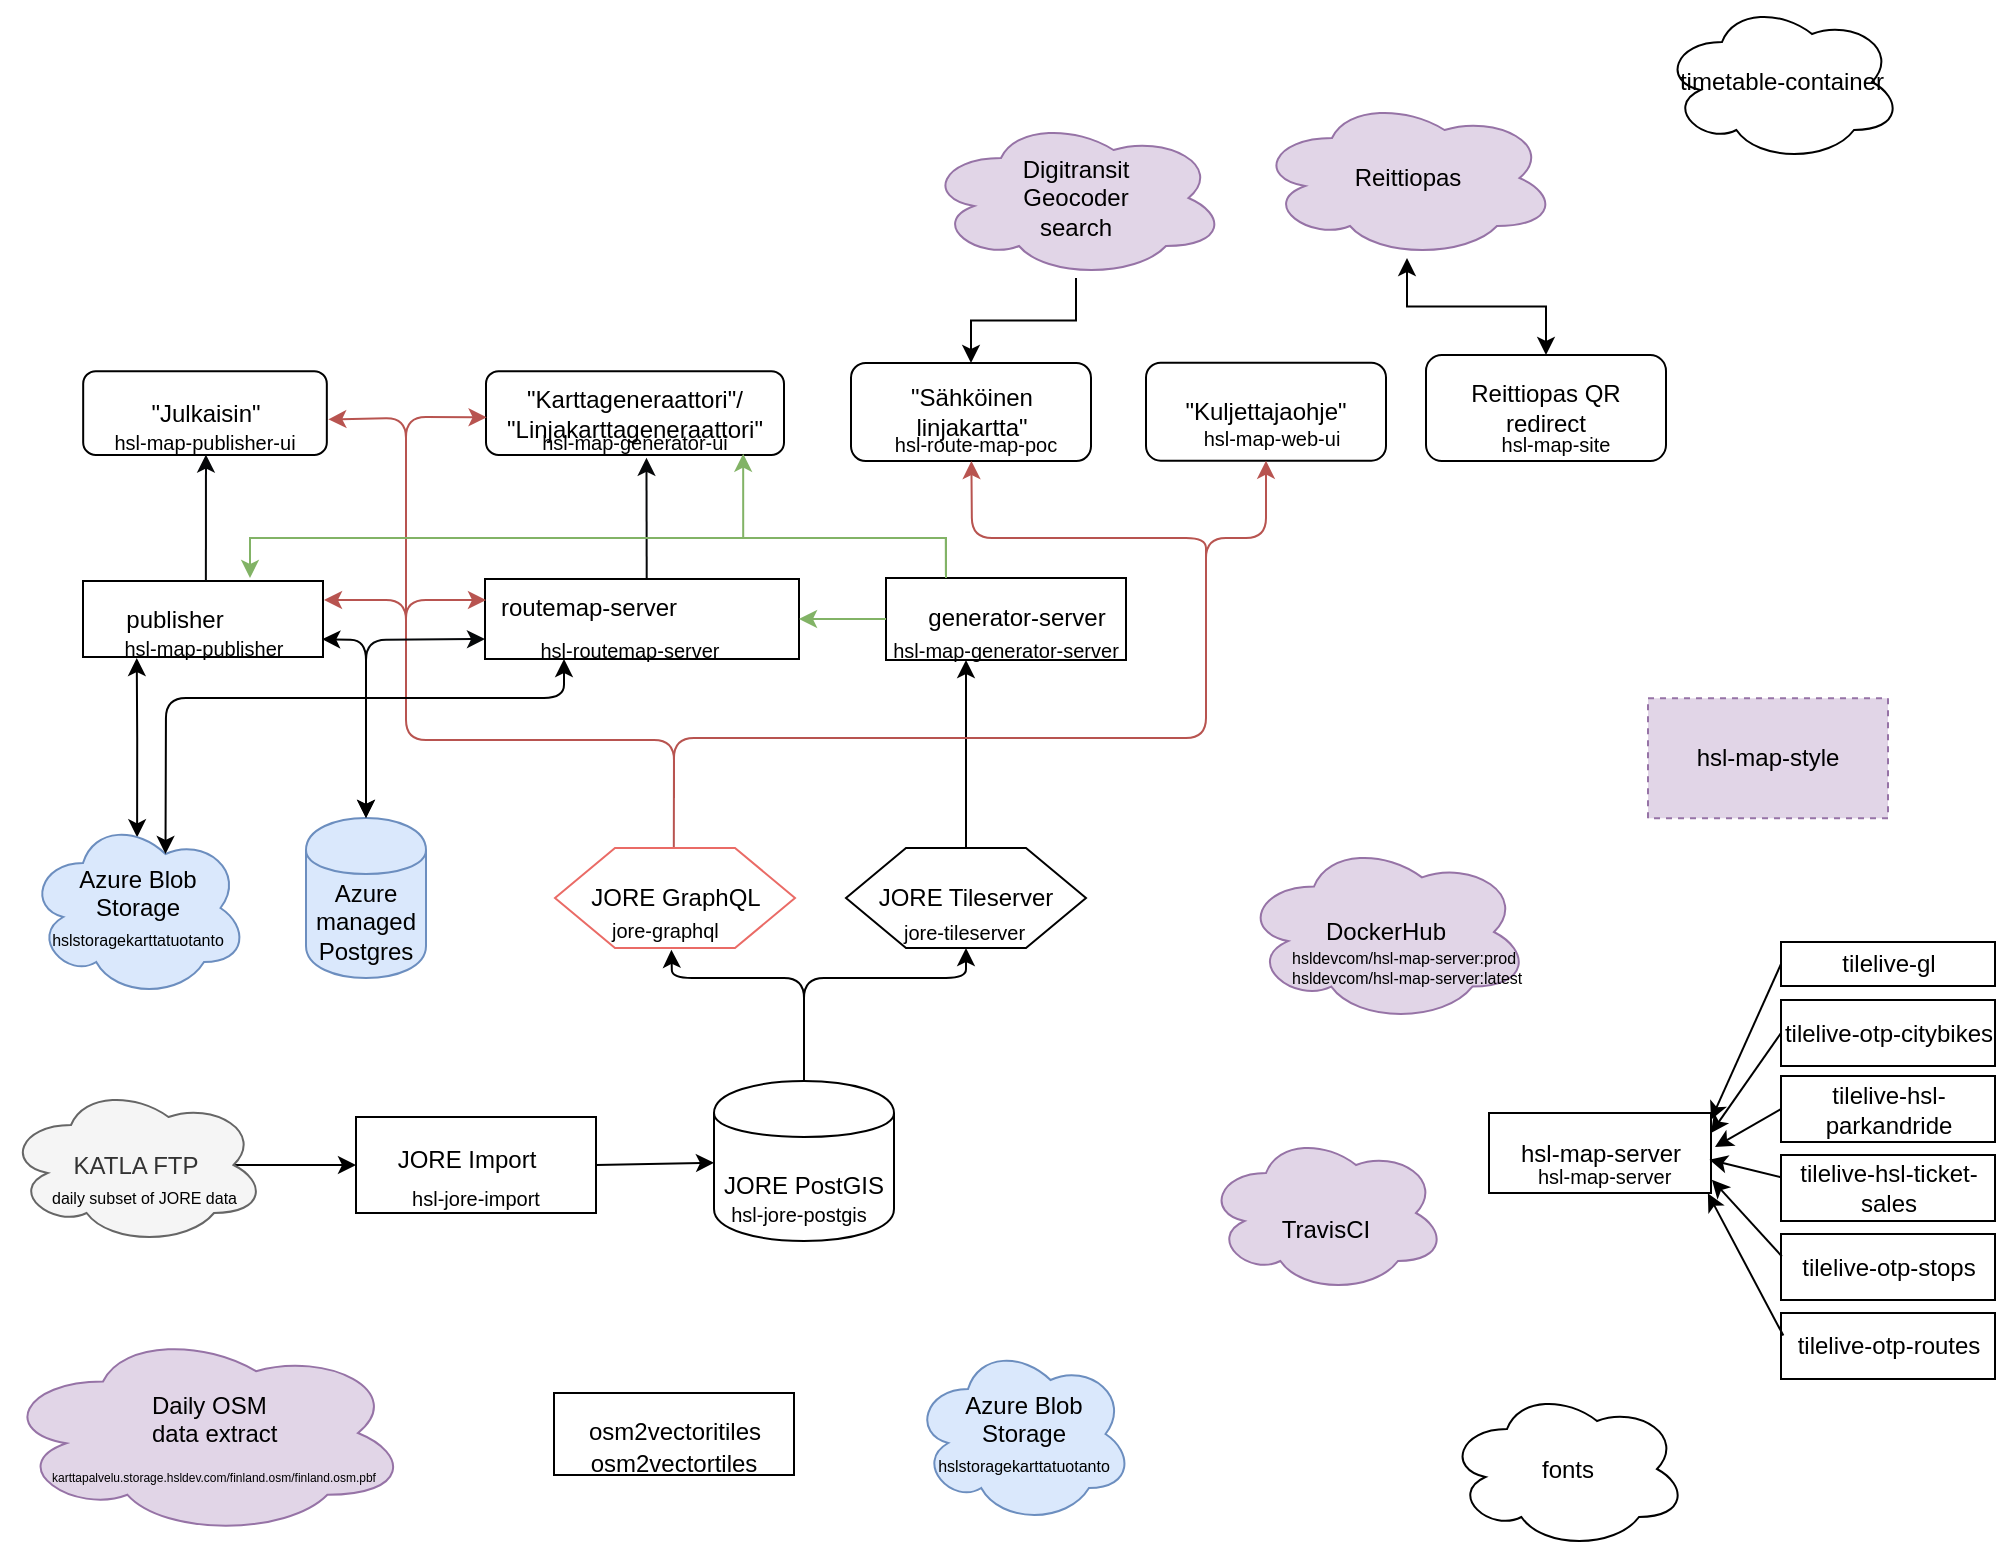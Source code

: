 <mxfile pages="1" version="11.2.1" type="device"><diagram id="P93E9oUenla0xf5M3Sgf" name="Page-1"><mxGraphModel dx="3031" dy="1101" grid="0" gridSize="10" guides="1" tooltips="1" connect="1" arrows="1" fold="1" page="1" pageScale="1" pageWidth="1000" pageHeight="1700" math="0" shadow="0"><root><mxCell id="0"/><mxCell id="1" parent="0"/><mxCell id="HTuNDnRu_J749h2AMY8A-9" value="" style="group" parent="1" vertex="1" connectable="0"><mxGeometry x="354" y="851.5" width="90" height="80" as="geometry"/></mxCell><mxCell id="HTuNDnRu_J749h2AMY8A-7" value="" style="group" parent="HTuNDnRu_J749h2AMY8A-9" vertex="1" connectable="0"><mxGeometry width="90" height="80" as="geometry"/></mxCell><mxCell id="HTuNDnRu_J749h2AMY8A-2" value="JORE PostGIS" style="shape=cylinder;whiteSpace=wrap;html=1;boundedLbl=1;backgroundOutline=1;" parent="HTuNDnRu_J749h2AMY8A-7" vertex="1"><mxGeometry width="90" height="80" as="geometry"/></mxCell><mxCell id="HTuNDnRu_J749h2AMY8A-64" value="&lt;font style=&quot;font-size: 10px&quot;&gt;hsl-jore-postgis&lt;/font&gt;" style="text;html=1;strokeColor=none;fillColor=none;align=center;verticalAlign=middle;whiteSpace=wrap;rounded=0;shadow=0;glass=0;comic=0;" parent="HTuNDnRu_J749h2AMY8A-7" vertex="1"><mxGeometry x="5" y="56" width="75" height="20" as="geometry"/></mxCell><mxCell id="HTuNDnRu_J749h2AMY8A-14" value="&lt;div&gt;Azure&lt;/div&gt;&lt;div&gt;managed&lt;/div&gt;&lt;div&gt;Postgres&lt;br&gt;&lt;/div&gt;" style="shape=cylinder;whiteSpace=wrap;html=1;boundedLbl=1;backgroundOutline=1;rounded=0;shadow=0;glass=0;comic=0;fillColor=#dae8fc;strokeColor=#6c8ebf;" parent="1" vertex="1"><mxGeometry x="150" y="720" width="60" height="80" as="geometry"/></mxCell><mxCell id="HTuNDnRu_J749h2AMY8A-21" value="" style="group" parent="1" vertex="1" connectable="0"><mxGeometry x="175" y="869.5" width="120" height="48" as="geometry"/></mxCell><mxCell id="HTuNDnRu_J749h2AMY8A-22" value="" style="group" parent="HTuNDnRu_J749h2AMY8A-21" vertex="1" connectable="0"><mxGeometry width="120" height="48" as="geometry"/></mxCell><mxCell id="HTuNDnRu_J749h2AMY8A-23" value="" style="rounded=0;whiteSpace=wrap;html=1;glass=0;comic=0;shadow=0;" parent="HTuNDnRu_J749h2AMY8A-22" vertex="1"><mxGeometry width="120" height="48" as="geometry"/></mxCell><mxCell id="HTuNDnRu_J749h2AMY8A-24" value="JORE Import" style="text;html=1;resizable=0;autosize=1;align=center;verticalAlign=middle;points=[];fillColor=none;strokeColor=none;rounded=0;" parent="HTuNDnRu_J749h2AMY8A-22" vertex="1"><mxGeometry x="10" y="11.8" width="90" height="20" as="geometry"/></mxCell><mxCell id="HTuNDnRu_J749h2AMY8A-58" value="&lt;font style=&quot;font-size: 10px&quot;&gt;hsl-jore-import&lt;/font&gt;" style="text;html=1;strokeColor=none;fillColor=none;align=center;verticalAlign=middle;whiteSpace=wrap;rounded=0;shadow=0;glass=0;comic=0;" parent="HTuNDnRu_J749h2AMY8A-22" vertex="1"><mxGeometry y="33.231" width="120" height="14.769" as="geometry"/></mxCell><mxCell id="uFiK4lsDNvGqGAxao7CR-3" value="" style="edgeStyle=orthogonalEdgeStyle;rounded=0;orthogonalLoop=1;jettySize=auto;html=1;exitX=0.496;exitY=0.107;exitDx=0;exitDy=0;exitPerimeter=0;entryX=0.224;entryY=1.053;entryDx=0;entryDy=0;entryPerimeter=0;startArrow=classic;startFill=1;" edge="1" parent="1" source="HTuNDnRu_J749h2AMY8A-28" target="HTuNDnRu_J749h2AMY8A-61"><mxGeometry relative="1" as="geometry"><mxPoint x="65" y="640" as="targetPoint"/></mxGeometry></mxCell><mxCell id="HTuNDnRu_J749h2AMY8A-28" value="&lt;div&gt;Azure Blob&lt;/div&gt;&lt;div&gt; Storage&lt;/div&gt;&lt;div&gt;&lt;font style=&quot;font-size: 8px&quot;&gt;hslstoragekarttatuotanto&lt;/font&gt;&lt;br&gt;&lt;/div&gt;" style="ellipse;shape=cloud;whiteSpace=wrap;html=1;rounded=0;shadow=0;glass=0;comic=0;fillColor=#dae8fc;strokeColor=#6c8ebf;" parent="1" vertex="1"><mxGeometry x="11" y="720" width="110" height="90" as="geometry"/></mxCell><mxCell id="HTuNDnRu_J749h2AMY8A-34" value="" style="endArrow=classic;html=1;exitX=1;exitY=0.5;exitDx=0;exitDy=0;" parent="1" source="HTuNDnRu_J749h2AMY8A-23" target="HTuNDnRu_J749h2AMY8A-2" edge="1"><mxGeometry width="50" height="50" relative="1" as="geometry"><mxPoint x="77" y="902" as="sourcePoint"/><mxPoint x="169.5" y="899" as="targetPoint"/></mxGeometry></mxCell><mxCell id="HTuNDnRu_J749h2AMY8A-35" value="" style="endArrow=none;html=1;exitX=0.5;exitY=1;exitDx=0;exitDy=0;entryX=0.5;entryY=0;entryDx=0;entryDy=0;startArrow=classic;startFill=1;endFill=0;" parent="1" source="HTuNDnRu_J749h2AMY8A-37" target="HTuNDnRu_J749h2AMY8A-2" edge="1"><mxGeometry width="50" height="50" relative="1" as="geometry"><mxPoint x="493" y="790" as="sourcePoint"/><mxPoint x="-107" y="930" as="targetPoint"/><Array as="points"><mxPoint x="480" y="800"/><mxPoint x="399" y="800"/></Array></mxGeometry></mxCell><mxCell id="HTuNDnRu_J749h2AMY8A-37" value="&lt;div&gt;JORE Tileserver&lt;/div&gt;" style="shape=hexagon;perimeter=hexagonPerimeter2;whiteSpace=wrap;html=1;rounded=0;shadow=0;glass=0;comic=0;" parent="1" vertex="1"><mxGeometry x="420" y="735" width="120" height="50" as="geometry"/></mxCell><mxCell id="HTuNDnRu_J749h2AMY8A-65" value="" style="group" parent="1" vertex="1" connectable="0"><mxGeometry x="38.5" y="601.5" width="120" height="38" as="geometry"/></mxCell><mxCell id="HTuNDnRu_J749h2AMY8A-52" value="" style="group" parent="HTuNDnRu_J749h2AMY8A-65" vertex="1" connectable="0"><mxGeometry width="120" height="38" as="geometry"/></mxCell><mxCell id="HTuNDnRu_J749h2AMY8A-53" value="" style="group" parent="HTuNDnRu_J749h2AMY8A-52" vertex="1" connectable="0"><mxGeometry width="120" height="38" as="geometry"/></mxCell><mxCell id="HTuNDnRu_J749h2AMY8A-54" value="" style="rounded=0;whiteSpace=wrap;html=1;glass=0;comic=0;shadow=0;" parent="HTuNDnRu_J749h2AMY8A-53" vertex="1"><mxGeometry width="120" height="38" as="geometry"/></mxCell><mxCell id="HTuNDnRu_J749h2AMY8A-55" value="&lt;div&gt;publisher&lt;/div&gt;" style="text;html=1;resizable=0;autosize=1;align=center;verticalAlign=middle;points=[];fillColor=none;strokeColor=none;rounded=0;" parent="HTuNDnRu_J749h2AMY8A-53" vertex="1"><mxGeometry x="10" y="9.342" width="70" height="20" as="geometry"/></mxCell><mxCell id="HTuNDnRu_J749h2AMY8A-61" value="&lt;font style=&quot;font-size: 10px&quot;&gt;hsl-map-publisher&lt;/font&gt;" style="text;html=1;strokeColor=none;fillColor=none;align=center;verticalAlign=middle;whiteSpace=wrap;rounded=0;shadow=0;glass=0;comic=0;" parent="HTuNDnRu_J749h2AMY8A-53" vertex="1"><mxGeometry y="28.5" width="120" height="9.5" as="geometry"/></mxCell><mxCell id="HTuNDnRu_J749h2AMY8A-115" value="" style="group" parent="1" vertex="1" connectable="0"><mxGeometry x="580.5" y="489.5" width="120" height="49" as="geometry"/></mxCell><mxCell id="HTuNDnRu_J749h2AMY8A-111" value="" style="group" parent="HTuNDnRu_J749h2AMY8A-115" vertex="1" connectable="0"><mxGeometry width="120" height="49" as="geometry"/></mxCell><mxCell id="HTuNDnRu_J749h2AMY8A-112" value="" style="group" parent="HTuNDnRu_J749h2AMY8A-111" vertex="1" connectable="0"><mxGeometry x="2.5" width="120" height="49" as="geometry"/></mxCell><mxCell id="HTuNDnRu_J749h2AMY8A-113" value="&quot;Kuljettajaohje&quot;" style="rounded=1;whiteSpace=wrap;html=1;shadow=0;glass=0;comic=0;fillColor=#ffffff;" parent="HTuNDnRu_J749h2AMY8A-112" vertex="1"><mxGeometry x="-13" y="2.858" width="120" height="49" as="geometry"/></mxCell><mxCell id="HTuNDnRu_J749h2AMY8A-114" value="&lt;font style=&quot;font-size: 10px&quot;&gt;hsl-map-web-ui&lt;/font&gt;" style="text;html=1;strokeColor=none;fillColor=none;align=center;verticalAlign=middle;whiteSpace=wrap;rounded=0;shadow=0;glass=0;dashed=1;comic=0;" parent="HTuNDnRu_J749h2AMY8A-112" vertex="1"><mxGeometry x="-5.5" y="32.667" width="110" height="16.333" as="geometry"/></mxCell><mxCell id="HTuNDnRu_J749h2AMY8A-122" value="" style="group" parent="1" vertex="1" connectable="0"><mxGeometry x="246.5" y="600.5" width="160" height="41" as="geometry"/></mxCell><mxCell id="HTuNDnRu_J749h2AMY8A-123" value="" style="group" parent="HTuNDnRu_J749h2AMY8A-122" vertex="1" connectable="0"><mxGeometry width="160" height="41" as="geometry"/></mxCell><mxCell id="HTuNDnRu_J749h2AMY8A-124" value="" style="group" parent="HTuNDnRu_J749h2AMY8A-123" vertex="1" connectable="0"><mxGeometry width="160" height="41" as="geometry"/></mxCell><mxCell id="HTuNDnRu_J749h2AMY8A-125" value="" style="rounded=0;whiteSpace=wrap;html=1;glass=0;comic=0;shadow=0;" parent="HTuNDnRu_J749h2AMY8A-124" vertex="1"><mxGeometry x="-7" width="157" height="40" as="geometry"/></mxCell><mxCell id="HTuNDnRu_J749h2AMY8A-126" value="&lt;div&gt;routemap-server&lt;/div&gt;" style="text;html=1;resizable=0;autosize=1;align=center;verticalAlign=middle;points=[];fillColor=none;strokeColor=none;rounded=0;" parent="HTuNDnRu_J749h2AMY8A-124" vertex="1"><mxGeometry x="-11" y="4.21" width="110" height="20" as="geometry"/></mxCell><mxCell id="HTuNDnRu_J749h2AMY8A-127" value="&lt;font style=&quot;font-size: 10px&quot;&gt;hsl-routemap-server&lt;/font&gt;" style="text;html=1;strokeColor=none;fillColor=none;align=center;verticalAlign=middle;whiteSpace=wrap;rounded=0;shadow=0;glass=0;comic=0;" parent="HTuNDnRu_J749h2AMY8A-124" vertex="1"><mxGeometry y="30" width="130" height="10" as="geometry"/></mxCell><mxCell id="HTuNDnRu_J749h2AMY8A-132" value="" style="group;fontStyle=0" parent="1" vertex="1" connectable="0"><mxGeometry x="440" y="600" width="120" height="41" as="geometry"/></mxCell><mxCell id="HTuNDnRu_J749h2AMY8A-99" value="" style="group;strokeColor=#33FF33;" parent="HTuNDnRu_J749h2AMY8A-132" vertex="1" connectable="0"><mxGeometry width="120" height="41" as="geometry"/></mxCell><mxCell id="HTuNDnRu_J749h2AMY8A-100" value="" style="group" parent="HTuNDnRu_J749h2AMY8A-99" vertex="1" connectable="0"><mxGeometry width="120" height="41" as="geometry"/></mxCell><mxCell id="HTuNDnRu_J749h2AMY8A-101" value="" style="group" parent="HTuNDnRu_J749h2AMY8A-100" vertex="1" connectable="0"><mxGeometry width="120" height="41" as="geometry"/></mxCell><mxCell id="HTuNDnRu_J749h2AMY8A-102" value="" style="rounded=0;whiteSpace=wrap;html=1;glass=0;comic=0;shadow=0;" parent="HTuNDnRu_J749h2AMY8A-101" vertex="1"><mxGeometry width="120" height="41" as="geometry"/></mxCell><mxCell id="HTuNDnRu_J749h2AMY8A-103" value="generator-server" style="text;html=1;resizable=0;autosize=1;align=center;verticalAlign=middle;points=[];fillColor=none;strokeColor=none;rounded=0;" parent="HTuNDnRu_J749h2AMY8A-101" vertex="1"><mxGeometry x="10" y="10.079" width="110" height="20" as="geometry"/></mxCell><mxCell id="HTuNDnRu_J749h2AMY8A-104" value="&lt;font style=&quot;font-size: 10px&quot;&gt;hsl-map-generator-server&lt;/font&gt;" style="text;html=1;strokeColor=none;fillColor=none;align=center;verticalAlign=middle;whiteSpace=wrap;rounded=0;shadow=0;glass=0;comic=0;" parent="HTuNDnRu_J749h2AMY8A-101" vertex="1"><mxGeometry y="30.75" width="120" height="10.25" as="geometry"/></mxCell><mxCell id="HTuNDnRu_J749h2AMY8A-154" value="" style="endArrow=classic;html=1;strokeColor=#000000;fillColor=#fff2cc;exitX=0.5;exitY=0;exitDx=0;exitDy=0;" parent="1" source="HTuNDnRu_J749h2AMY8A-37" edge="1"><mxGeometry width="50" height="50" relative="1" as="geometry"><mxPoint x="675" y="840" as="sourcePoint"/><mxPoint x="480" y="641" as="targetPoint"/></mxGeometry></mxCell><mxCell id="HTuNDnRu_J749h2AMY8A-167" value="" style="group;fontStyle=4" parent="1" vertex="1" connectable="0"><mxGeometry x="35" y="400" width="129" height="177" as="geometry"/></mxCell><mxCell id="HTuNDnRu_J749h2AMY8A-174" value="" style="group" parent="1" vertex="1" connectable="0"><mxGeometry x="235" y="488.5" width="159" height="50" as="geometry"/></mxCell><mxCell id="HTuNDnRu_J749h2AMY8A-106" value="&lt;div&gt;&quot;Karttageneraattori&quot;/&lt;/div&gt;&lt;div&gt;&quot;Linjakarttageneraattori&quot;&lt;/div&gt;" style="rounded=1;whiteSpace=wrap;html=1;shadow=0;glass=0;comic=0;fillColor=#ffffff;" parent="HTuNDnRu_J749h2AMY8A-174" vertex="1"><mxGeometry x="5" y="8.065" width="149" height="41.935" as="geometry"/></mxCell><mxCell id="HTuNDnRu_J749h2AMY8A-107" value="&lt;font style=&quot;font-size: 10px&quot;&gt;hsl-map-generator-ui&lt;/font&gt;" style="text;html=1;strokeColor=none;fillColor=none;align=center;verticalAlign=middle;whiteSpace=wrap;rounded=0;shadow=0;glass=0;dashed=1;comic=0;" parent="HTuNDnRu_J749h2AMY8A-174" vertex="1"><mxGeometry x="4" y="35.081" width="151" height="17.742" as="geometry"/></mxCell><mxCell id="HTuNDnRu_J749h2AMY8A-187" value="" style="group" parent="1" vertex="1" connectable="0"><mxGeometry x="420" y="492.5" width="120" height="49" as="geometry"/></mxCell><mxCell id="HTuNDnRu_J749h2AMY8A-116" value="" style="group" parent="HTuNDnRu_J749h2AMY8A-187" vertex="1" connectable="0"><mxGeometry width="120" height="49" as="geometry"/></mxCell><mxCell id="HTuNDnRu_J749h2AMY8A-117" value="" style="group" parent="HTuNDnRu_J749h2AMY8A-116" vertex="1" connectable="0"><mxGeometry width="120" height="49" as="geometry"/></mxCell><mxCell id="HTuNDnRu_J749h2AMY8A-118" value="" style="group" parent="HTuNDnRu_J749h2AMY8A-117" vertex="1" connectable="0"><mxGeometry x="2.5" width="120" height="49" as="geometry"/></mxCell><mxCell id="HTuNDnRu_J749h2AMY8A-119" value="&quot;Sähköinen linjakartta&quot;" style="rounded=1;whiteSpace=wrap;html=1;shadow=0;glass=0;comic=0;fillColor=#ffffff;" parent="HTuNDnRu_J749h2AMY8A-118" vertex="1"><mxGeometry width="120" height="49" as="geometry"/></mxCell><mxCell id="HTuNDnRu_J749h2AMY8A-120" value="&lt;font style=&quot;font-size: 10px&quot;&gt;hsl-route-map-poc&lt;/font&gt;" style="text;html=1;strokeColor=none;fillColor=none;align=center;verticalAlign=middle;whiteSpace=wrap;rounded=0;shadow=0;glass=0;dashed=1;comic=0;" parent="HTuNDnRu_J749h2AMY8A-118" vertex="1"><mxGeometry x="7.5" y="32.667" width="110" height="16.333" as="geometry"/></mxCell><mxCell id="HTuNDnRu_J749h2AMY8A-198" value="&lt;div&gt;hsl-map-style&lt;/div&gt;" style="rounded=0;whiteSpace=wrap;html=1;shadow=0;glass=0;dashed=1;comic=0;fillColor=#e1d5e7;strokeColor=#9673a6;" parent="1" vertex="1"><mxGeometry x="821" y="660.138" width="120" height="60" as="geometry"/></mxCell><mxCell id="HTuNDnRu_J749h2AMY8A-251" value="" style="edgeStyle=orthogonalEdgeStyle;rounded=0;orthogonalLoop=1;jettySize=auto;html=1;startArrow=none;startFill=0;endArrow=classic;endFill=1;strokeColor=#000000;entryX=0;entryY=0.5;entryDx=0;entryDy=0;exitX=0.875;exitY=0.5;exitDx=0;exitDy=0;exitPerimeter=0;" parent="1" source="HTuNDnRu_J749h2AMY8A-199" target="HTuNDnRu_J749h2AMY8A-23" edge="1"><mxGeometry relative="1" as="geometry"/></mxCell><mxCell id="HTuNDnRu_J749h2AMY8A-199" value="KATLA FTP" style="ellipse;shape=cloud;whiteSpace=wrap;html=1;rounded=0;shadow=0;glass=0;comic=0;fillColor=#f5f5f5;strokeColor=#666666;fontColor=#333333;" parent="1" vertex="1"><mxGeometry y="853.5" width="130" height="80" as="geometry"/></mxCell><mxCell id="HTuNDnRu_J749h2AMY8A-201" value="Reittiopas" style="ellipse;shape=cloud;whiteSpace=wrap;html=1;rounded=0;shadow=0;glass=0;comic=0;fillColor=#e1d5e7;strokeColor=#9673a6;" parent="1" vertex="1"><mxGeometry x="625.5" y="360" width="150" height="80" as="geometry"/></mxCell><mxCell id="HTuNDnRu_J749h2AMY8A-252" value="" style="edgeStyle=orthogonalEdgeStyle;rounded=0;orthogonalLoop=1;jettySize=auto;html=1;startArrow=none;startFill=0;endArrow=classic;endFill=1;strokeColor=#000000;" parent="1" source="HTuNDnRu_J749h2AMY8A-202" target="HTuNDnRu_J749h2AMY8A-119" edge="1"><mxGeometry relative="1" as="geometry"/></mxCell><mxCell id="HTuNDnRu_J749h2AMY8A-202" value="&lt;div&gt;Digitransit&lt;/div&gt;&lt;div&gt;Geocoder&lt;/div&gt;&lt;div&gt;search&lt;br&gt;&lt;/div&gt;" style="ellipse;shape=cloud;whiteSpace=wrap;html=1;rounded=0;shadow=0;glass=0;comic=0;fillColor=#e1d5e7;strokeColor=#9673a6;" parent="1" vertex="1"><mxGeometry x="460" y="370" width="150" height="80" as="geometry"/></mxCell><mxCell id="HTuNDnRu_J749h2AMY8A-213" value="" style="group" parent="1" vertex="1" connectable="0"><mxGeometry x="34.5" y="488.5" width="130" height="50" as="geometry"/></mxCell><mxCell id="HTuNDnRu_J749h2AMY8A-210" value="" style="group" parent="HTuNDnRu_J749h2AMY8A-213" vertex="1" connectable="0"><mxGeometry width="130" height="50" as="geometry"/></mxCell><mxCell id="HTuNDnRu_J749h2AMY8A-211" value="&quot;Julkaisin&quot;" style="rounded=1;whiteSpace=wrap;html=1;shadow=0;glass=0;comic=0;fillColor=#ffffff;" parent="HTuNDnRu_J749h2AMY8A-210" vertex="1"><mxGeometry x="4.088" y="8.065" width="121.824" height="41.935" as="geometry"/></mxCell><mxCell id="HTuNDnRu_J749h2AMY8A-212" value="&lt;font style=&quot;font-size: 10px&quot;&gt;hsl-map-publisher-ui&lt;/font&gt;" style="text;html=1;strokeColor=none;fillColor=none;align=center;verticalAlign=middle;whiteSpace=wrap;rounded=0;shadow=0;glass=0;dashed=1;comic=0;" parent="HTuNDnRu_J749h2AMY8A-210" vertex="1"><mxGeometry x="3.27" y="35.081" width="123.459" height="17.742" as="geometry"/></mxCell><mxCell id="HTuNDnRu_J749h2AMY8A-215" value="" style="endArrow=classic;html=1;strokeColor=#b85450;fillColor=#f8cecc;entryX=1.006;entryY=0.575;entryDx=0;entryDy=0;entryPerimeter=0;" parent="1" target="HTuNDnRu_J749h2AMY8A-211" edge="1"><mxGeometry width="50" height="50" relative="1" as="geometry"><mxPoint x="334" y="710" as="sourcePoint"/><mxPoint x="160.412" y="539.032" as="targetPoint"/><Array as="points"><mxPoint x="334" y="681"/><mxPoint x="200" y="681"/><mxPoint x="200" y="520"/></Array></mxGeometry></mxCell><mxCell id="HTuNDnRu_J749h2AMY8A-216" value="" style="endArrow=classic;html=1;strokeColor=#b85450;entryX=0.002;entryY=0.55;entryDx=0;entryDy=0;entryPerimeter=0;fillColor=#f8cecc;" parent="1" target="HTuNDnRu_J749h2AMY8A-106" edge="1"><mxGeometry width="50" height="50" relative="1" as="geometry"><mxPoint x="200" y="540.5" as="sourcePoint"/><mxPoint x="243.702" y="518.845" as="targetPoint"/><Array as="points"><mxPoint x="200" y="519.5"/></Array></mxGeometry></mxCell><mxCell id="HTuNDnRu_J749h2AMY8A-217" value="" style="endArrow=classic;html=1;strokeColor=#b85450;fillColor=#f8cecc;" parent="1" edge="1"><mxGeometry width="50" height="50" relative="1" as="geometry"><mxPoint x="200" y="629" as="sourcePoint"/><mxPoint x="240" y="611" as="targetPoint"/><Array as="points"><mxPoint x="200" y="611"/></Array></mxGeometry></mxCell><mxCell id="HTuNDnRu_J749h2AMY8A-218" value="" style="endArrow=classic;html=1;strokeColor=#b85450;fillColor=#f8cecc;" parent="1" edge="1"><mxGeometry width="50" height="50" relative="1" as="geometry"><mxPoint x="200" y="631" as="sourcePoint"/><mxPoint x="159" y="611" as="targetPoint"/><Array as="points"><mxPoint x="200" y="611"/></Array></mxGeometry></mxCell><mxCell id="HTuNDnRu_J749h2AMY8A-219" value="" style="endArrow=classic;html=1;strokeColor=#b85450;fillColor=#f8cecc;exitX=0.495;exitY=0.1;exitDx=0;exitDy=0;exitPerimeter=0;" parent="1" source="uFiK4lsDNvGqGAxao7CR-4" target="HTuNDnRu_J749h2AMY8A-113" edge="1"><mxGeometry width="50" height="50" relative="1" as="geometry"><mxPoint x="334" y="710" as="sourcePoint"/><mxPoint x="670" y="580" as="targetPoint"/><Array as="points"><mxPoint x="334" y="680"/><mxPoint x="600" y="680"/><mxPoint x="600" y="580"/><mxPoint x="630" y="580"/></Array></mxGeometry></mxCell><mxCell id="HTuNDnRu_J749h2AMY8A-223" value="" style="endArrow=classic;html=1;strokeColor=#b85450;fillColor=#f8cecc;" parent="1" target="HTuNDnRu_J749h2AMY8A-119" edge="1"><mxGeometry width="50" height="50" relative="1" as="geometry"><mxPoint x="600" y="590" as="sourcePoint"/><mxPoint x="510" y="560" as="targetPoint"/><Array as="points"><mxPoint x="600" y="580"/><mxPoint x="483" y="580"/></Array></mxGeometry></mxCell><mxCell id="HTuNDnRu_J749h2AMY8A-227" value="" style="endArrow=classic;startArrow=classic;html=1;strokeColor=#06080A;entryX=0;entryY=0.75;entryDx=0;entryDy=0;fillColor=#dae8fc;" parent="1" source="HTuNDnRu_J749h2AMY8A-14" target="HTuNDnRu_J749h2AMY8A-125" edge="1"><mxGeometry width="50" height="50" relative="1" as="geometry"><mxPoint x="184" y="718" as="sourcePoint"/><mxPoint x="230" y="630" as="targetPoint"/><Array as="points"><mxPoint x="180" y="631"/></Array></mxGeometry></mxCell><mxCell id="HTuNDnRu_J749h2AMY8A-229" value="" style="endArrow=classic;html=1;strokeColor=#000000;entryX=0.25;entryY=1;entryDx=0;entryDy=0;fillColor=#d5e8d4;startArrow=classic;startFill=1;exitX=0.625;exitY=0.2;exitDx=0;exitDy=0;exitPerimeter=0;" parent="1" source="HTuNDnRu_J749h2AMY8A-28" target="HTuNDnRu_J749h2AMY8A-127" edge="1"><mxGeometry width="50" height="50" relative="1" as="geometry"><mxPoint x="80" y="732" as="sourcePoint"/><mxPoint x="280" y="660" as="targetPoint"/><Array as="points"><mxPoint x="80" y="660"/><mxPoint x="279" y="660"/></Array></mxGeometry></mxCell><mxCell id="HTuNDnRu_J749h2AMY8A-235" value="" style="endArrow=classic;html=1;strokeColor=#06080A;exitX=0.512;exitY=-0.003;exitDx=0;exitDy=0;exitPerimeter=0;entryX=0.504;entryY=0.83;entryDx=0;entryDy=0;entryPerimeter=0;" parent="1" source="HTuNDnRu_J749h2AMY8A-54" target="HTuNDnRu_J749h2AMY8A-212" edge="1"><mxGeometry width="50" height="50" relative="1" as="geometry"><mxPoint x="83.5" y="608.81" as="sourcePoint"/><mxPoint x="133.5" y="558.81" as="targetPoint"/></mxGeometry></mxCell><mxCell id="HTuNDnRu_J749h2AMY8A-238" value="" style="endArrow=classic;html=1;strokeColor=#06080A;exitX=0.515;exitY=-0.012;exitDx=0;exitDy=0;exitPerimeter=0;entryX=0.538;entryY=0.92;entryDx=0;entryDy=0;entryPerimeter=0;" parent="1" source="HTuNDnRu_J749h2AMY8A-125" target="HTuNDnRu_J749h2AMY8A-107" edge="1"><mxGeometry width="50" height="50" relative="1" as="geometry"><mxPoint x="295.5" y="599" as="sourcePoint"/><mxPoint x="345.5" y="549" as="targetPoint"/></mxGeometry></mxCell><mxCell id="HTuNDnRu_J749h2AMY8A-239" value="" style="edgeStyle=orthogonalEdgeStyle;rounded=0;orthogonalLoop=1;jettySize=auto;html=1;startArrow=none;startFill=0;endArrow=classic;endFill=1;strokeColor=#82b366;fillColor=#d5e8d4;" parent="1" source="HTuNDnRu_J749h2AMY8A-102" target="HTuNDnRu_J749h2AMY8A-125" edge="1"><mxGeometry relative="1" as="geometry"/></mxCell><mxCell id="HTuNDnRu_J749h2AMY8A-240" value="" style="edgeStyle=orthogonalEdgeStyle;rounded=0;orthogonalLoop=1;jettySize=auto;html=1;startArrow=none;startFill=0;endArrow=classic;endFill=1;strokeColor=#82b366;exitX=0.25;exitY=0;exitDx=0;exitDy=0;fillColor=#d5e8d4;entryX=0.863;entryY=0.984;entryDx=0;entryDy=0;entryPerimeter=0;" parent="1" target="HTuNDnRu_J749h2AMY8A-106" edge="1"><mxGeometry relative="1" as="geometry"><mxPoint x="469.94" y="598.537" as="sourcePoint"/><mxPoint x="369" y="558" as="targetPoint"/><Array as="points"><mxPoint x="470" y="580"/><mxPoint x="369" y="580"/></Array></mxGeometry></mxCell><mxCell id="HTuNDnRu_J749h2AMY8A-241" value="" style="edgeStyle=orthogonalEdgeStyle;rounded=0;orthogonalLoop=1;jettySize=auto;html=1;startArrow=none;startFill=0;endArrow=classic;endFill=1;strokeColor=#82b366;exitX=0.25;exitY=0;exitDx=0;exitDy=0;fillColor=#d5e8d4;" parent="1" source="HTuNDnRu_J749h2AMY8A-102" edge="1"><mxGeometry relative="1" as="geometry"><mxPoint x="480" y="610.667" as="sourcePoint"/><mxPoint x="122" y="600" as="targetPoint"/><Array as="points"><mxPoint x="470" y="580"/><mxPoint x="122" y="580"/></Array></mxGeometry></mxCell><mxCell id="HTuNDnRu_J749h2AMY8A-245" value="" style="endArrow=classic;startArrow=classic;html=1;strokeColor=#000000;exitX=0.997;exitY=0.713;exitDx=0;exitDy=0;exitPerimeter=0;" parent="1" edge="1"><mxGeometry width="50" height="50" relative="1" as="geometry"><mxPoint x="158.14" y="630.594" as="sourcePoint"/><mxPoint x="180" y="720" as="targetPoint"/><Array as="points"><mxPoint x="180" y="631"/></Array></mxGeometry></mxCell><mxCell id="HTuNDnRu_J749h2AMY8A-246" value="" style="endArrow=classic;html=1;strokeColor=#000000;entryX=0.485;entryY=1.018;entryDx=0;entryDy=0;entryPerimeter=0;" parent="1" edge="1" target="uFiK4lsDNvGqGAxao7CR-4"><mxGeometry width="50" height="50" relative="1" as="geometry"><mxPoint x="399" y="850" as="sourcePoint"/><mxPoint x="333" y="790" as="targetPoint"/><Array as="points"><mxPoint x="399" y="800"/><mxPoint x="333" y="800"/></Array></mxGeometry></mxCell><mxCell id="HTuNDnRu_J749h2AMY8A-248" value="" style="group" parent="1" vertex="1" connectable="0"><mxGeometry x="710" y="488.5" width="120" height="53" as="geometry"/></mxCell><mxCell id="HTuNDnRu_J749h2AMY8A-164" value="" style="group" parent="HTuNDnRu_J749h2AMY8A-248" vertex="1" connectable="0"><mxGeometry width="120" height="53" as="geometry"/></mxCell><mxCell id="HTuNDnRu_J749h2AMY8A-158" value="Reittiopas QR redirect" style="rounded=1;whiteSpace=wrap;html=1;shadow=0;glass=0;comic=0;fillColor=#ffffff;" parent="HTuNDnRu_J749h2AMY8A-164" vertex="1"><mxGeometry width="120" height="53" as="geometry"/></mxCell><mxCell id="HTuNDnRu_J749h2AMY8A-155" value="" style="group" parent="HTuNDnRu_J749h2AMY8A-164" vertex="1" connectable="0"><mxGeometry width="120" height="53" as="geometry"/></mxCell><mxCell id="HTuNDnRu_J749h2AMY8A-156" value="" style="group" parent="HTuNDnRu_J749h2AMY8A-155" vertex="1" connectable="0"><mxGeometry width="120" height="53" as="geometry"/></mxCell><mxCell id="HTuNDnRu_J749h2AMY8A-157" value="" style="group" parent="HTuNDnRu_J749h2AMY8A-156" vertex="1" connectable="0"><mxGeometry x="2.5" width="120" height="53" as="geometry"/></mxCell><mxCell id="HTuNDnRu_J749h2AMY8A-159" value="&lt;font style=&quot;font-size: 10px&quot;&gt;hsl-map-site&lt;/font&gt;" style="text;html=1;strokeColor=none;fillColor=none;align=center;verticalAlign=middle;whiteSpace=wrap;rounded=0;shadow=0;glass=0;dashed=1;comic=0;" parent="HTuNDnRu_J749h2AMY8A-157" vertex="1"><mxGeometry x="7.5" y="35.333" width="110" height="17.667" as="geometry"/></mxCell><mxCell id="HTuNDnRu_J749h2AMY8A-253" value="" style="edgeStyle=orthogonalEdgeStyle;rounded=0;orthogonalLoop=1;jettySize=auto;html=1;startArrow=classic;startFill=1;endArrow=classic;endFill=1;strokeColor=#000000;" parent="1" source="HTuNDnRu_J749h2AMY8A-158" target="HTuNDnRu_J749h2AMY8A-201" edge="1"><mxGeometry relative="1" as="geometry"/></mxCell><mxCell id="uFiK4lsDNvGqGAxao7CR-4" value="&lt;div&gt;JORE GraphQL&lt;/div&gt;" style="shape=hexagon;perimeter=hexagonPerimeter2;whiteSpace=wrap;html=1;rounded=0;shadow=0;glass=0;comic=0;strokeColor=#EA6B66;" vertex="1" parent="1"><mxGeometry x="274.5" y="735" width="120" height="50" as="geometry"/></mxCell><mxCell id="uFiK4lsDNvGqGAxao7CR-7" value="&lt;font style=&quot;font-size: 10px&quot;&gt;jore-graphql&lt;/font&gt;" style="text;html=1;resizable=0;points=[];autosize=1;align=left;verticalAlign=top;spacingTop=-4;" vertex="1" parent="1"><mxGeometry x="300.5" y="766" width="70" height="20" as="geometry"/></mxCell><mxCell id="uFiK4lsDNvGqGAxao7CR-8" value="&lt;font style=&quot;font-size: 10px&quot;&gt;jore-tileserver&lt;/font&gt;" style="text;html=1;resizable=0;points=[];autosize=1;align=left;verticalAlign=top;spacingTop=-4;" vertex="1" parent="1"><mxGeometry x="446.5" y="767" width="80" height="20" as="geometry"/></mxCell><mxCell id="uFiK4lsDNvGqGAxao7CR-9" value="&lt;font style=&quot;font-size: 8px&quot;&gt;daily subset of JORE data&lt;br&gt;&lt;/font&gt;" style="text;html=1;resizable=0;points=[];autosize=1;align=left;verticalAlign=top;spacingTop=-4;" vertex="1" parent="1"><mxGeometry x="20.5" y="898.5" width="100" height="20" as="geometry"/></mxCell><mxCell id="uFiK4lsDNvGqGAxao7CR-14" value="" style="group" vertex="1" connectable="0" parent="1"><mxGeometry x="-2.5" y="976" width="204" height="103" as="geometry"/></mxCell><mxCell id="uFiK4lsDNvGqGAxao7CR-11" value="" style="ellipse;shape=cloud;whiteSpace=wrap;html=1;strokeColor=#9673a6;fillColor=#e1d5e7;" vertex="1" parent="uFiK4lsDNvGqGAxao7CR-14"><mxGeometry width="204" height="103" as="geometry"/></mxCell><mxCell id="uFiK4lsDNvGqGAxao7CR-12" value="&lt;div&gt;Daily OSM &lt;br&gt;&lt;/div&gt;&lt;div&gt;data extract&lt;/div&gt;" style="text;html=1;resizable=0;points=[];autosize=1;align=left;verticalAlign=top;spacingTop=-4;" vertex="1" parent="uFiK4lsDNvGqGAxao7CR-14"><mxGeometry x="73" y="27.5" width="72" height="28" as="geometry"/></mxCell><mxCell id="uFiK4lsDNvGqGAxao7CR-13" value="&lt;font style=&quot;font-size: 6px&quot;&gt;karttapalvelu.storage.hsldev.com/finland.osm/finland.osm.pbf&lt;/font&gt;" style="text;html=1;resizable=0;points=[];autosize=1;align=left;verticalAlign=top;spacingTop=-4;" vertex="1" parent="uFiK4lsDNvGqGAxao7CR-14"><mxGeometry x="23" y="61.5" width="166" height="16" as="geometry"/></mxCell><mxCell id="uFiK4lsDNvGqGAxao7CR-16" value="" style="group;fontStyle=0" vertex="1" connectable="0" parent="1"><mxGeometry x="274" y="1007.5" width="120" height="41" as="geometry"/></mxCell><mxCell id="uFiK4lsDNvGqGAxao7CR-17" value="" style="group;strokeColor=#33FF33;" vertex="1" connectable="0" parent="uFiK4lsDNvGqGAxao7CR-16"><mxGeometry width="120" height="41" as="geometry"/></mxCell><mxCell id="uFiK4lsDNvGqGAxao7CR-18" value="" style="group" vertex="1" connectable="0" parent="uFiK4lsDNvGqGAxao7CR-17"><mxGeometry width="120" height="41" as="geometry"/></mxCell><mxCell id="uFiK4lsDNvGqGAxao7CR-19" value="" style="group" vertex="1" connectable="0" parent="uFiK4lsDNvGqGAxao7CR-18"><mxGeometry width="120" height="41" as="geometry"/></mxCell><mxCell id="uFiK4lsDNvGqGAxao7CR-20" value="" style="rounded=0;whiteSpace=wrap;html=1;glass=0;comic=0;shadow=0;" vertex="1" parent="uFiK4lsDNvGqGAxao7CR-19"><mxGeometry width="120" height="41" as="geometry"/></mxCell><mxCell id="uFiK4lsDNvGqGAxao7CR-21" value="osm2vectoritiles" style="text;html=1;resizable=0;autosize=1;align=center;verticalAlign=middle;points=[];fillColor=none;strokeColor=none;rounded=0;" vertex="1" parent="uFiK4lsDNvGqGAxao7CR-19"><mxGeometry x="10" y="10.079" width="100" height="18" as="geometry"/></mxCell><mxCell id="uFiK4lsDNvGqGAxao7CR-22" value="osm2vectortiles" style="text;html=1;strokeColor=none;fillColor=none;align=center;verticalAlign=middle;whiteSpace=wrap;rounded=0;shadow=0;glass=0;comic=0;" vertex="1" parent="uFiK4lsDNvGqGAxao7CR-19"><mxGeometry y="30.75" width="120" height="10.25" as="geometry"/></mxCell><mxCell id="uFiK4lsDNvGqGAxao7CR-23" value="&lt;div&gt;&lt;br&gt;&lt;/div&gt;&lt;div&gt;TravisCI&lt;br&gt;&lt;/div&gt;" style="ellipse;shape=cloud;whiteSpace=wrap;html=1;strokeColor=#9673a6;fillColor=#e1d5e7;" vertex="1" parent="1"><mxGeometry x="600" y="877.5" width="120" height="80" as="geometry"/></mxCell><mxCell id="uFiK4lsDNvGqGAxao7CR-26" value="&lt;div&gt;Azure Blob&lt;/div&gt;&lt;div&gt; Storage&lt;/div&gt;&lt;div&gt;&lt;font style=&quot;font-size: 8px&quot;&gt;hslstoragekarttatuotanto&lt;/font&gt;&lt;br&gt;&lt;/div&gt;" style="ellipse;shape=cloud;whiteSpace=wrap;html=1;rounded=0;shadow=0;glass=0;comic=0;fillColor=#dae8fc;strokeColor=#6c8ebf;" vertex="1" parent="1"><mxGeometry x="453.5" y="983" width="110" height="90" as="geometry"/></mxCell><mxCell id="uFiK4lsDNvGqGAxao7CR-31" value="" style="group" vertex="1" connectable="0" parent="1"><mxGeometry x="741.5" y="867.5" width="111" height="40" as="geometry"/></mxCell><mxCell id="uFiK4lsDNvGqGAxao7CR-29" value="&lt;div&gt;hsl-map-server&lt;/div&gt;" style="rounded=0;whiteSpace=wrap;html=1;strokeColor=#000000;fillColor=none;" vertex="1" parent="uFiK4lsDNvGqGAxao7CR-31"><mxGeometry width="111" height="40" as="geometry"/></mxCell><mxCell id="uFiK4lsDNvGqGAxao7CR-30" value="&lt;div style=&quot;font-size: 10px&quot;&gt;hsl-map-server&lt;/div&gt;" style="text;html=1;resizable=0;points=[];autosize=1;align=left;verticalAlign=top;spacingTop=-4;" vertex="1" parent="uFiK4lsDNvGqGAxao7CR-31"><mxGeometry x="22.2" y="23.59" width="77" height="14" as="geometry"/></mxCell><mxCell id="uFiK4lsDNvGqGAxao7CR-35" value="&lt;div&gt;tilelive-gl&lt;/div&gt;" style="rounded=0;whiteSpace=wrap;html=1;strokeColor=#000000;fillColor=none;" vertex="1" parent="1"><mxGeometry x="887.5" y="782" width="107" height="22" as="geometry"/></mxCell><mxCell id="uFiK4lsDNvGqGAxao7CR-36" value="&lt;div&gt;tilelive-otp-citybikes&lt;/div&gt;" style="rounded=0;whiteSpace=wrap;html=1;strokeColor=#000000;fillColor=none;" vertex="1" parent="1"><mxGeometry x="887.5" y="811" width="107" height="33" as="geometry"/></mxCell><mxCell id="uFiK4lsDNvGqGAxao7CR-38" value="tilelive-hsl-parkandride" style="rounded=0;whiteSpace=wrap;html=1;strokeColor=#000000;fillColor=none;" vertex="1" parent="1"><mxGeometry x="887.5" y="849" width="107" height="33" as="geometry"/></mxCell><mxCell id="uFiK4lsDNvGqGAxao7CR-39" value="&lt;div&gt;tilelive-hsl-ticket-sales&lt;/div&gt;" style="rounded=0;whiteSpace=wrap;html=1;strokeColor=#000000;fillColor=none;" vertex="1" parent="1"><mxGeometry x="887.5" y="888.5" width="107" height="33" as="geometry"/></mxCell><mxCell id="uFiK4lsDNvGqGAxao7CR-40" value="tilelive-otp-stops" style="rounded=0;whiteSpace=wrap;html=1;strokeColor=#000000;fillColor=none;" vertex="1" parent="1"><mxGeometry x="887.5" y="928" width="107" height="33" as="geometry"/></mxCell><mxCell id="uFiK4lsDNvGqGAxao7CR-41" value="tilelive-otp-routes" style="rounded=0;whiteSpace=wrap;html=1;strokeColor=#000000;fillColor=none;" vertex="1" parent="1"><mxGeometry x="887.5" y="967.5" width="107" height="33" as="geometry"/></mxCell><mxCell id="uFiK4lsDNvGqGAxao7CR-43" value="" style="group" vertex="1" connectable="0" parent="1"><mxGeometry x="618" y="731.5" width="144" height="91" as="geometry"/></mxCell><mxCell id="uFiK4lsDNvGqGAxao7CR-42" value="" style="group" vertex="1" connectable="0" parent="uFiK4lsDNvGqGAxao7CR-43"><mxGeometry width="144" height="91" as="geometry"/></mxCell><mxCell id="uFiK4lsDNvGqGAxao7CR-27" value="DockerHub" style="ellipse;shape=cloud;whiteSpace=wrap;html=1;strokeColor=#9673a6;fillColor=#e1d5e7;" vertex="1" parent="uFiK4lsDNvGqGAxao7CR-42"><mxGeometry width="144" height="91" as="geometry"/></mxCell><mxCell id="uFiK4lsDNvGqGAxao7CR-28" value="&lt;div style=&quot;font-size: 8px&quot;&gt;&lt;font style=&quot;font-size: 8px&quot;&gt;hsldevcom/hsl-map-server:prod&lt;/font&gt;&lt;/div&gt;&lt;div style=&quot;font-size: 8px&quot;&gt;&lt;font style=&quot;font-size: 8px&quot;&gt;hsldevcom/hsl-map-server:latest&lt;br&gt;&lt;/font&gt;&lt;/div&gt;" style="text;html=1;resizable=0;points=[];autosize=1;align=left;verticalAlign=top;spacingTop=-4;" vertex="1" parent="uFiK4lsDNvGqGAxao7CR-42"><mxGeometry x="22.785" y="51.235" width="118" height="28" as="geometry"/></mxCell><mxCell id="uFiK4lsDNvGqGAxao7CR-44" value="fonts" style="ellipse;shape=cloud;whiteSpace=wrap;html=1;strokeColor=#000000;fillColor=none;" vertex="1" parent="1"><mxGeometry x="720.5" y="1005.5" width="120" height="80" as="geometry"/></mxCell><mxCell id="uFiK4lsDNvGqGAxao7CR-49" value="" style="endArrow=classic;html=1;exitX=0;exitY=0.5;exitDx=0;exitDy=0;entryX=1;entryY=0.085;entryDx=0;entryDy=0;entryPerimeter=0;" edge="1" parent="1" source="uFiK4lsDNvGqGAxao7CR-35" target="uFiK4lsDNvGqGAxao7CR-29"><mxGeometry width="50" height="50" relative="1" as="geometry"><mxPoint x="854" y="799" as="sourcePoint"/><mxPoint x="841.5" y="808.5" as="targetPoint"/></mxGeometry></mxCell><mxCell id="uFiK4lsDNvGqGAxao7CR-51" value="" style="endArrow=classic;html=1;entryX=1;entryY=0.25;entryDx=0;entryDy=0;exitX=0;exitY=0.5;exitDx=0;exitDy=0;" edge="1" parent="1" source="uFiK4lsDNvGqGAxao7CR-36" target="uFiK4lsDNvGqGAxao7CR-29"><mxGeometry width="50" height="50" relative="1" as="geometry"><mxPoint x="807" y="872" as="sourcePoint"/><mxPoint x="702.219" y="886.6" as="targetPoint"/></mxGeometry></mxCell><mxCell id="uFiK4lsDNvGqGAxao7CR-52" value="" style="endArrow=classic;html=1;entryX=1.018;entryY=0.425;entryDx=0;entryDy=0;entryPerimeter=0;exitX=0;exitY=0.5;exitDx=0;exitDy=0;" edge="1" parent="1" source="uFiK4lsDNvGqGAxao7CR-38" target="uFiK4lsDNvGqGAxao7CR-29"><mxGeometry width="50" height="50" relative="1" as="geometry"><mxPoint x="782" y="843" as="sourcePoint"/><mxPoint x="677.219" y="857.6" as="targetPoint"/></mxGeometry></mxCell><mxCell id="uFiK4lsDNvGqGAxao7CR-53" value="" style="endArrow=classic;html=1;entryX=0.993;entryY=0.585;entryDx=0;entryDy=0;entryPerimeter=0;exitX=0;exitY=0.336;exitDx=0;exitDy=0;exitPerimeter=0;" edge="1" parent="1" source="uFiK4lsDNvGqGAxao7CR-39" target="uFiK4lsDNvGqGAxao7CR-29"><mxGeometry width="50" height="50" relative="1" as="geometry"><mxPoint x="796" y="882" as="sourcePoint"/><mxPoint x="691.219" y="896.6" as="targetPoint"/></mxGeometry></mxCell><mxCell id="uFiK4lsDNvGqGAxao7CR-54" value="" style="endArrow=classic;html=1;entryX=1.004;entryY=0.835;entryDx=0;entryDy=0;entryPerimeter=0;exitX=0.004;exitY=0.339;exitDx=0;exitDy=0;exitPerimeter=0;" edge="1" parent="1" source="uFiK4lsDNvGqGAxao7CR-40" target="uFiK4lsDNvGqGAxao7CR-29"><mxGeometry width="50" height="50" relative="1" as="geometry"><mxPoint x="805" y="911" as="sourcePoint"/><mxPoint x="700.219" y="925.6" as="targetPoint"/></mxGeometry></mxCell><mxCell id="uFiK4lsDNvGqGAxao7CR-55" value="" style="endArrow=classic;html=1;entryX=0.986;entryY=1.005;entryDx=0;entryDy=0;entryPerimeter=0;exitX=0.011;exitY=0.342;exitDx=0;exitDy=0;exitPerimeter=0;" edge="1" parent="1" source="uFiK4lsDNvGqGAxao7CR-41" target="uFiK4lsDNvGqGAxao7CR-29"><mxGeometry width="50" height="50" relative="1" as="geometry"><mxPoint x="824" y="962" as="sourcePoint"/><mxPoint x="719.219" y="976.6" as="targetPoint"/></mxGeometry></mxCell><mxCell id="uFiK4lsDNvGqGAxao7CR-56" value="timetable-container" style="ellipse;shape=cloud;whiteSpace=wrap;html=1;strokeColor=#000000;fillColor=none;" vertex="1" parent="1"><mxGeometry x="828" y="312" width="120" height="80" as="geometry"/></mxCell></root></mxGraphModel></diagram></mxfile>